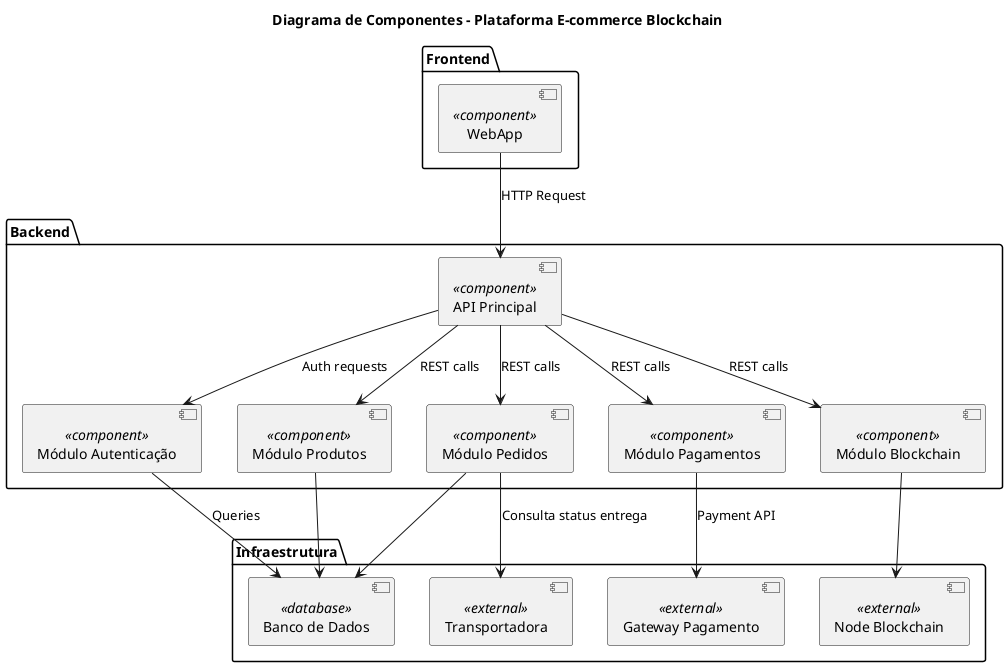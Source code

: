 @startuml ComponentDiagram

title Diagrama de Componentes - Plataforma E-commerce Blockchain

package "Frontend" {
  [WebApp] <<component>>
}

package "Backend" {
  [API Principal] <<component>>
  [Módulo Autenticação] <<component>>
  [Módulo Produtos] <<component>>
  [Módulo Pedidos] <<component>>
  [Módulo Pagamentos] <<component>>
  [Módulo Blockchain] <<component>>
}

package "Infraestrutura" {
  [Banco de Dados] <<database>>
  [Node Blockchain] <<external>>
  [Gateway Pagamento] <<external>>
  [Transportadora] <<external>>
}

[WebApp] --> [API Principal] : HTTP Request

[API Principal] --> [Módulo Autenticação] : Auth requests
[API Principal] --> [Módulo Produtos] : REST calls
[API Principal] --> [Módulo Pedidos] : REST calls
[API Principal] --> [Módulo Pagamentos] : REST calls
[API Principal] --> [Módulo Blockchain] : REST calls

[Módulo Autenticação] --> [Banco de Dados] : Queries
[Módulo Produtos] --> [Banco de Dados]
[Módulo Pedidos] --> [Banco de Dados]
[Módulo Pedidos] --> [Transportadora] : Consulta status entrega
[Módulo Pagamentos] --> [Gateway Pagamento] : Payment API
[Módulo Blockchain] --> [Node Blockchain]

@enduml
